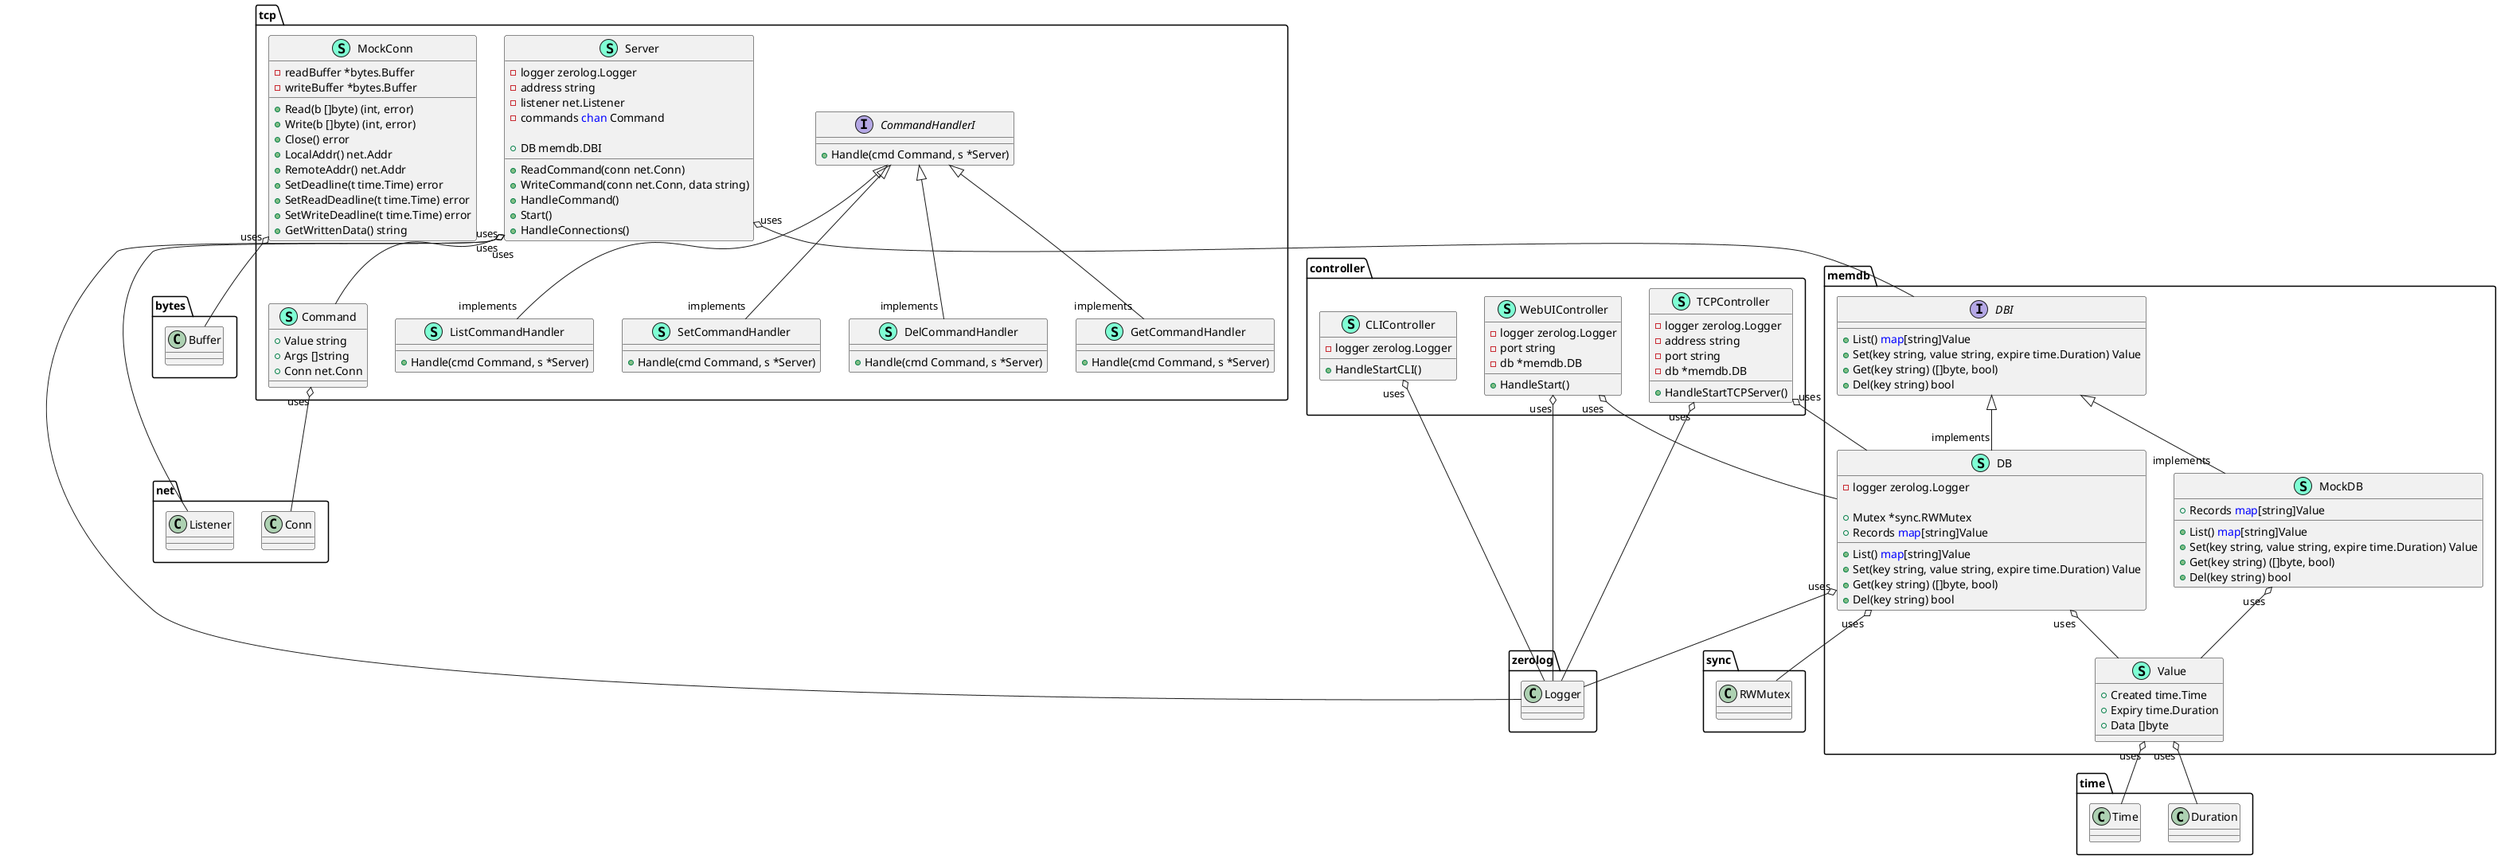 @startuml
namespace controller {
    class CLIController << (S,Aquamarine) >> {
        - logger zerolog.Logger

        + HandleStartCLI() 

    }
    class TCPController << (S,Aquamarine) >> {
        - logger zerolog.Logger
        - address string
        - port string
        - db *memdb.DB

        + HandleStartTCPServer() 

    }
    class WebUIController << (S,Aquamarine) >> {
        - logger zerolog.Logger
        - port string
        - db *memdb.DB

        + HandleStart() 

    }
}


"controller.CLIController""uses" o-- "zerolog.Logger"
"controller.TCPController""uses" o-- "memdb.DB"
"controller.TCPController""uses" o-- "zerolog.Logger"
"controller.WebUIController""uses" o-- "memdb.DB"
"controller.WebUIController""uses" o-- "zerolog.Logger"

namespace memdb {
    class DB << (S,Aquamarine) >> {
        - logger zerolog.Logger

        + Mutex *sync.RWMutex
        + Records <font color=blue>map</font>[string]Value

        + List() <font color=blue>map</font>[string]Value
        + Set(key string, value string, expire time.Duration) Value
        + Get(key string) ([]byte, bool)
        + Del(key string) bool

    }
    interface DBI  {
        + List() <font color=blue>map</font>[string]Value
        + Set(key string, value string, expire time.Duration) Value
        + Get(key string) ([]byte, bool)
        + Del(key string) bool

    }
    class MockDB << (S,Aquamarine) >> {
        + Records <font color=blue>map</font>[string]Value

        + List() <font color=blue>map</font>[string]Value
        + Set(key string, value string, expire time.Duration) Value
        + Get(key string) ([]byte, bool)
        + Del(key string) bool

    }
    class Value << (S,Aquamarine) >> {
        + Created time.Time
        + Expiry time.Duration
        + Data []byte

    }
}

"memdb.DBI" <|-- "implements""memdb.DB"
"memdb.DBI" <|-- "implements""memdb.MockDB"

"memdb.DB""uses" o-- "memdb.Value"
"memdb.DB""uses" o-- "sync.RWMutex"
"memdb.DB""uses" o-- "zerolog.Logger"
"memdb.MockDB""uses" o-- "memdb.Value"
"memdb.Value""uses" o-- "time.Duration"
"memdb.Value""uses" o-- "time.Time"

namespace tcp {
    class Command << (S,Aquamarine) >> {
        + Value string
        + Args []string
        + Conn net.Conn

    }
    interface CommandHandlerI  {
        + Handle(cmd Command, s *Server) 

    }
    class DelCommandHandler << (S,Aquamarine) >> {
        + Handle(cmd Command, s *Server) 

    }
    class GetCommandHandler << (S,Aquamarine) >> {
        + Handle(cmd Command, s *Server) 

    }
    class ListCommandHandler << (S,Aquamarine) >> {
        + Handle(cmd Command, s *Server) 

    }
    class MockConn << (S,Aquamarine) >> {
        - readBuffer *bytes.Buffer
        - writeBuffer *bytes.Buffer

        + Read(b []byte) (int, error)
        + Write(b []byte) (int, error)
        + Close() error
        + LocalAddr() net.Addr
        + RemoteAddr() net.Addr
        + SetDeadline(t time.Time) error
        + SetReadDeadline(t time.Time) error
        + SetWriteDeadline(t time.Time) error
        + GetWrittenData() string

    }
    class Server << (S,Aquamarine) >> {
        - logger zerolog.Logger
        - address string
        - listener net.Listener
        - commands <font color=blue>chan</font> Command

        + DB memdb.DBI

        + ReadCommand(conn net.Conn) 
        + WriteCommand(conn net.Conn, data string) 
        + HandleCommand() 
        + Start() 
        + HandleConnections() 

    }
    class SetCommandHandler << (S,Aquamarine) >> {
        + Handle(cmd Command, s *Server) 

    }
}

"tcp.CommandHandlerI" <|-- "implements""tcp.DelCommandHandler"
"tcp.CommandHandlerI" <|-- "implements""tcp.GetCommandHandler"
"tcp.CommandHandlerI" <|-- "implements""tcp.ListCommandHandler"
"tcp.CommandHandlerI" <|-- "implements""tcp.SetCommandHandler"

"tcp.Command""uses" o-- "net.Conn"
"tcp.MockConn""uses" o-- "bytes.Buffer"
"tcp.Server""uses" o-- "memdb.DBI"
"tcp.Server""uses" o-- "net.Listener"
"tcp.Server""uses" o-- "tcp.Command"
"tcp.Server""uses" o-- "zerolog.Logger"

@enduml
